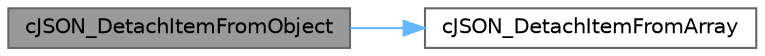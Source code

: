 digraph "cJSON_DetachItemFromObject"
{
 // LATEX_PDF_SIZE
  bgcolor="transparent";
  edge [fontname=Helvetica,fontsize=10,labelfontname=Helvetica,labelfontsize=10];
  node [fontname=Helvetica,fontsize=10,shape=box,height=0.2,width=0.4];
  rankdir="LR";
  Node1 [label="cJSON_DetachItemFromObject",height=0.2,width=0.4,color="gray40", fillcolor="grey60", style="filled", fontcolor="black",tooltip=" "];
  Node1 -> Node2 [color="steelblue1",style="solid"];
  Node2 [label="cJSON_DetachItemFromArray",height=0.2,width=0.4,color="grey40", fillcolor="white", style="filled",URL="$c_j_s_o_n_8c.html#a70103d7a7b2414831ad8e4e79ed7c85a",tooltip=" "];
}

